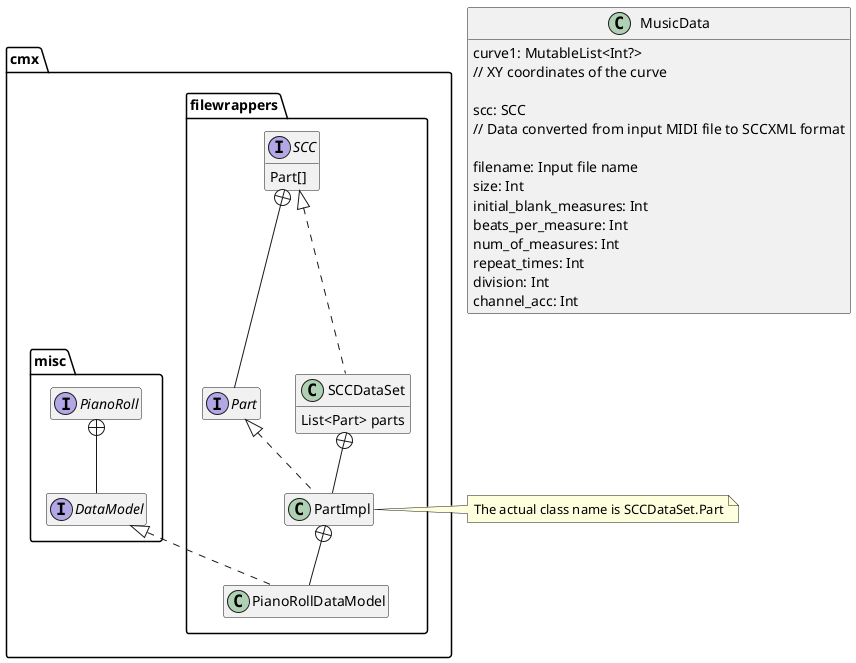 @startuml
'https://plantuml.com/class-diagram
hide empty members

class MusicData {
    curve1: MutableList<Int?>
    // XY coordinates of the curve

    scc: SCC
    // Data converted from input MIDI file to SCCXML format

    filename: Input file name
    size: Int
    initial_blank_measures: Int
    beats_per_measure: Int
    num_of_measures: Int
    repeat_times: Int
    division: Int
    channel_acc: Int
}

package "cmx" {
    package "filewrappers" {
        interface SCC {
            Part[]
        }
        interface Part
        class SCCDataSet implements SCC {
            List<Part> parts
        }
        class PianoRollDataModel implements cmx.misc.DataModel
        class PartImpl implements Part
    }
    package "misc" {
        interface PianoRoll
        interface DataModel
    }
}

cmx.filewrappers.SCC +-- cmx.filewrappers.Part
PianoRoll +-- DataModel

cmx.filewrappers.SCCDataSet +-- cmx.filewrappers.PartImpl
note right of PartImpl
    The actual class name is SCCDataSet.Part
end note

cmx.filewrappers.PartImpl +-- cmx.filewrappers.PianoRollDataModel

@enduml